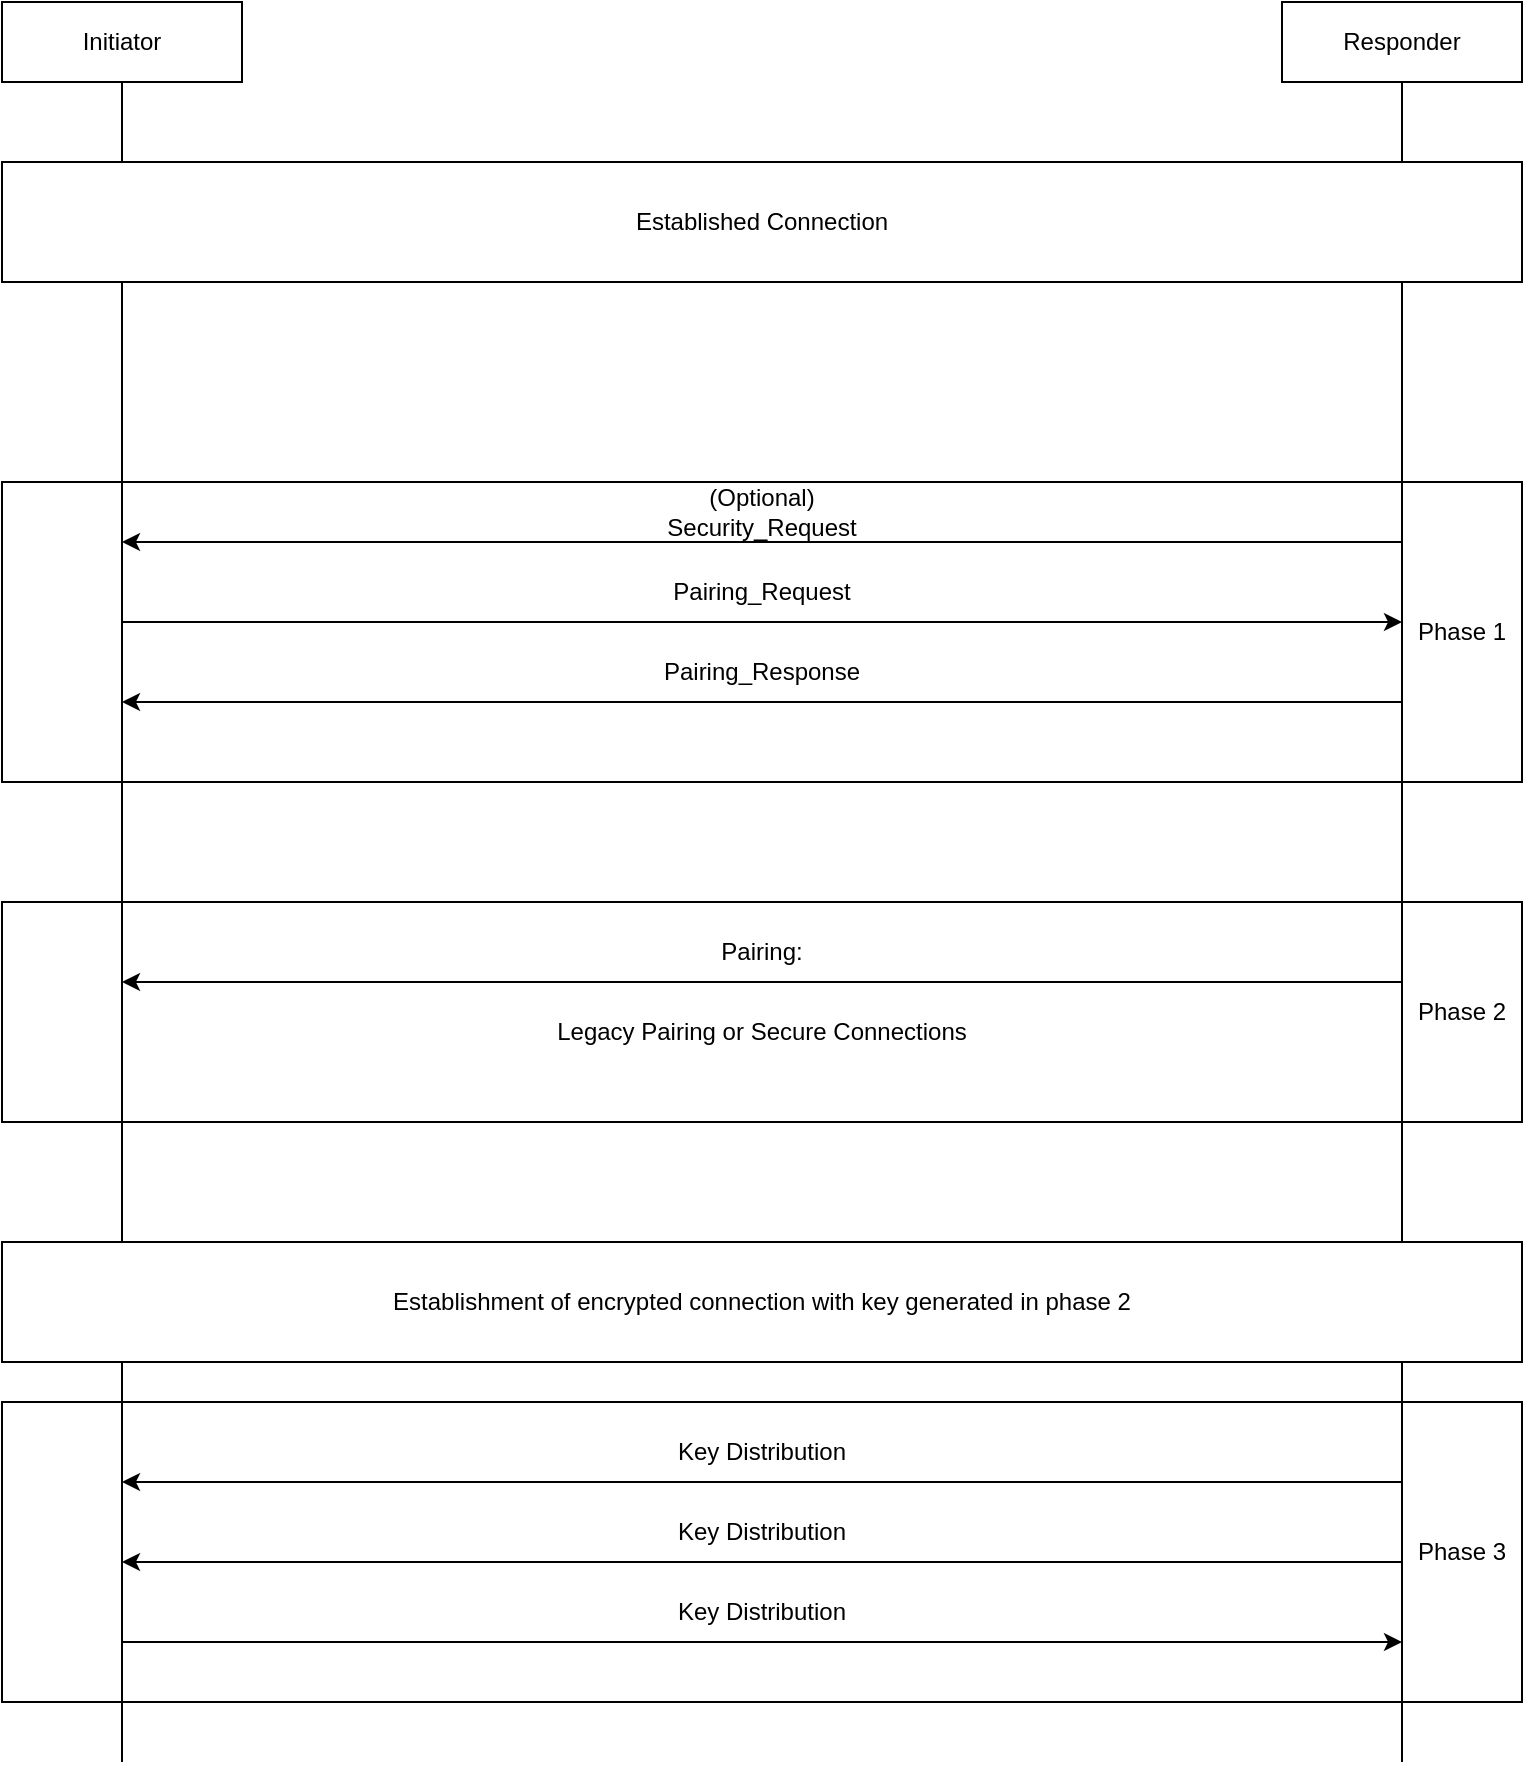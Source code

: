 <mxfile version="26.0.16">
  <diagram name="Page-1" id="MZq_LlOE-cERy6mV0E1K">
    <mxGraphModel dx="1434" dy="785" grid="1" gridSize="10" guides="1" tooltips="1" connect="1" arrows="1" fold="1" page="1" pageScale="1" pageWidth="850" pageHeight="1100" math="0" shadow="0">
      <root>
        <mxCell id="0" />
        <mxCell id="1" parent="0" />
        <mxCell id="Xoxb9HnwAbnZvPGmkwkv-22" value="" style="rounded=0;whiteSpace=wrap;html=1;" vertex="1" parent="1">
          <mxGeometry x="20" y="740" width="760" height="150" as="geometry" />
        </mxCell>
        <mxCell id="Xoxb9HnwAbnZvPGmkwkv-15" value="" style="rounded=0;whiteSpace=wrap;html=1;" vertex="1" parent="1">
          <mxGeometry x="20" y="490" width="760" height="110" as="geometry" />
        </mxCell>
        <mxCell id="Xoxb9HnwAbnZvPGmkwkv-6" value="" style="rounded=0;whiteSpace=wrap;html=1;" vertex="1" parent="1">
          <mxGeometry x="20" y="280" width="760" height="150" as="geometry" />
        </mxCell>
        <mxCell id="Xoxb9HnwAbnZvPGmkwkv-1" value="" style="endArrow=none;html=1;rounded=0;" edge="1" parent="1">
          <mxGeometry width="50" height="50" relative="1" as="geometry">
            <mxPoint x="80" y="920" as="sourcePoint" />
            <mxPoint x="80" y="80" as="targetPoint" />
          </mxGeometry>
        </mxCell>
        <mxCell id="Xoxb9HnwAbnZvPGmkwkv-2" value="" style="endArrow=none;html=1;rounded=0;" edge="1" parent="1">
          <mxGeometry width="50" height="50" relative="1" as="geometry">
            <mxPoint x="720" y="920" as="sourcePoint" />
            <mxPoint x="720" y="80" as="targetPoint" />
          </mxGeometry>
        </mxCell>
        <mxCell id="Xoxb9HnwAbnZvPGmkwkv-3" value="Initiator" style="rounded=0;whiteSpace=wrap;html=1;" vertex="1" parent="1">
          <mxGeometry x="20" y="40" width="120" height="40" as="geometry" />
        </mxCell>
        <mxCell id="Xoxb9HnwAbnZvPGmkwkv-4" value="Responder" style="rounded=0;whiteSpace=wrap;html=1;" vertex="1" parent="1">
          <mxGeometry x="660" y="40" width="120" height="40" as="geometry" />
        </mxCell>
        <mxCell id="Xoxb9HnwAbnZvPGmkwkv-5" value="Established Connection" style="rounded=0;whiteSpace=wrap;html=1;" vertex="1" parent="1">
          <mxGeometry x="20" y="120" width="760" height="60" as="geometry" />
        </mxCell>
        <mxCell id="Xoxb9HnwAbnZvPGmkwkv-7" value="" style="endArrow=classic;html=1;rounded=0;" edge="1" parent="1">
          <mxGeometry width="50" height="50" relative="1" as="geometry">
            <mxPoint x="720" y="310" as="sourcePoint" />
            <mxPoint x="80" y="310" as="targetPoint" />
          </mxGeometry>
        </mxCell>
        <mxCell id="Xoxb9HnwAbnZvPGmkwkv-8" value="(Optional) Security_Request" style="text;html=1;align=center;verticalAlign=middle;whiteSpace=wrap;rounded=0;" vertex="1" parent="1">
          <mxGeometry x="370" y="280" width="60" height="30" as="geometry" />
        </mxCell>
        <mxCell id="Xoxb9HnwAbnZvPGmkwkv-9" value="" style="endArrow=classic;html=1;rounded=0;" edge="1" parent="1">
          <mxGeometry width="50" height="50" relative="1" as="geometry">
            <mxPoint x="80" y="350" as="sourcePoint" />
            <mxPoint x="720" y="350" as="targetPoint" />
          </mxGeometry>
        </mxCell>
        <mxCell id="Xoxb9HnwAbnZvPGmkwkv-10" value="Pairing_Request" style="text;html=1;align=center;verticalAlign=middle;whiteSpace=wrap;rounded=0;" vertex="1" parent="1">
          <mxGeometry x="370" y="320" width="60" height="30" as="geometry" />
        </mxCell>
        <mxCell id="Xoxb9HnwAbnZvPGmkwkv-12" value="" style="endArrow=classic;html=1;rounded=0;" edge="1" parent="1">
          <mxGeometry width="50" height="50" relative="1" as="geometry">
            <mxPoint x="720" y="390" as="sourcePoint" />
            <mxPoint x="80" y="390" as="targetPoint" />
          </mxGeometry>
        </mxCell>
        <mxCell id="Xoxb9HnwAbnZvPGmkwkv-13" value="Pairing_Response" style="text;html=1;align=center;verticalAlign=middle;whiteSpace=wrap;rounded=0;" vertex="1" parent="1">
          <mxGeometry x="370" y="360" width="60" height="30" as="geometry" />
        </mxCell>
        <mxCell id="Xoxb9HnwAbnZvPGmkwkv-14" value="Phase 1" style="text;html=1;align=center;verticalAlign=middle;whiteSpace=wrap;rounded=0;" vertex="1" parent="1">
          <mxGeometry x="720" y="340" width="60" height="30" as="geometry" />
        </mxCell>
        <mxCell id="Xoxb9HnwAbnZvPGmkwkv-17" value="" style="endArrow=classic;html=1;rounded=0;" edge="1" parent="1">
          <mxGeometry width="50" height="50" relative="1" as="geometry">
            <mxPoint x="720" y="530" as="sourcePoint" />
            <mxPoint x="80" y="530" as="targetPoint" />
          </mxGeometry>
        </mxCell>
        <mxCell id="Xoxb9HnwAbnZvPGmkwkv-18" value="Pairing:" style="text;html=1;align=center;verticalAlign=middle;whiteSpace=wrap;rounded=0;" vertex="1" parent="1">
          <mxGeometry x="370" y="500" width="60" height="30" as="geometry" />
        </mxCell>
        <mxCell id="Xoxb9HnwAbnZvPGmkwkv-19" value="Phase 2" style="text;html=1;align=center;verticalAlign=middle;whiteSpace=wrap;rounded=0;" vertex="1" parent="1">
          <mxGeometry x="720" y="530" width="60" height="30" as="geometry" />
        </mxCell>
        <mxCell id="Xoxb9HnwAbnZvPGmkwkv-20" value="Legacy Pairing or Secure Connections" style="text;html=1;align=center;verticalAlign=middle;whiteSpace=wrap;rounded=0;" vertex="1" parent="1">
          <mxGeometry x="285" y="540" width="230" height="30" as="geometry" />
        </mxCell>
        <mxCell id="Xoxb9HnwAbnZvPGmkwkv-21" value="Establishment of encrypted connection with key generated in phase 2" style="rounded=0;whiteSpace=wrap;html=1;" vertex="1" parent="1">
          <mxGeometry x="20" y="660" width="760" height="60" as="geometry" />
        </mxCell>
        <mxCell id="Xoxb9HnwAbnZvPGmkwkv-23" value="" style="endArrow=classic;html=1;rounded=0;" edge="1" parent="1">
          <mxGeometry width="50" height="50" relative="1" as="geometry">
            <mxPoint x="720" y="780" as="sourcePoint" />
            <mxPoint x="80" y="780" as="targetPoint" />
          </mxGeometry>
        </mxCell>
        <mxCell id="Xoxb9HnwAbnZvPGmkwkv-24" value="Key Distribution" style="text;html=1;align=center;verticalAlign=middle;whiteSpace=wrap;rounded=0;" vertex="1" parent="1">
          <mxGeometry x="355" y="750" width="90" height="30" as="geometry" />
        </mxCell>
        <mxCell id="Xoxb9HnwAbnZvPGmkwkv-25" value="" style="endArrow=classic;html=1;rounded=0;" edge="1" parent="1">
          <mxGeometry width="50" height="50" relative="1" as="geometry">
            <mxPoint x="720" y="820" as="sourcePoint" />
            <mxPoint x="80" y="820" as="targetPoint" />
          </mxGeometry>
        </mxCell>
        <mxCell id="Xoxb9HnwAbnZvPGmkwkv-26" value="Key Distribution" style="text;html=1;align=center;verticalAlign=middle;whiteSpace=wrap;rounded=0;" vertex="1" parent="1">
          <mxGeometry x="355" y="790" width="90" height="30" as="geometry" />
        </mxCell>
        <mxCell id="Xoxb9HnwAbnZvPGmkwkv-27" value="" style="endArrow=classic;html=1;rounded=0;" edge="1" parent="1">
          <mxGeometry width="50" height="50" relative="1" as="geometry">
            <mxPoint x="80" y="860" as="sourcePoint" />
            <mxPoint x="720" y="860" as="targetPoint" />
          </mxGeometry>
        </mxCell>
        <mxCell id="Xoxb9HnwAbnZvPGmkwkv-28" value="Key Distribution" style="text;html=1;align=center;verticalAlign=middle;whiteSpace=wrap;rounded=0;" vertex="1" parent="1">
          <mxGeometry x="355" y="830" width="90" height="30" as="geometry" />
        </mxCell>
        <mxCell id="Xoxb9HnwAbnZvPGmkwkv-29" value="Phase 3" style="text;html=1;align=center;verticalAlign=middle;whiteSpace=wrap;rounded=0;" vertex="1" parent="1">
          <mxGeometry x="720" y="800" width="60" height="30" as="geometry" />
        </mxCell>
      </root>
    </mxGraphModel>
  </diagram>
</mxfile>
